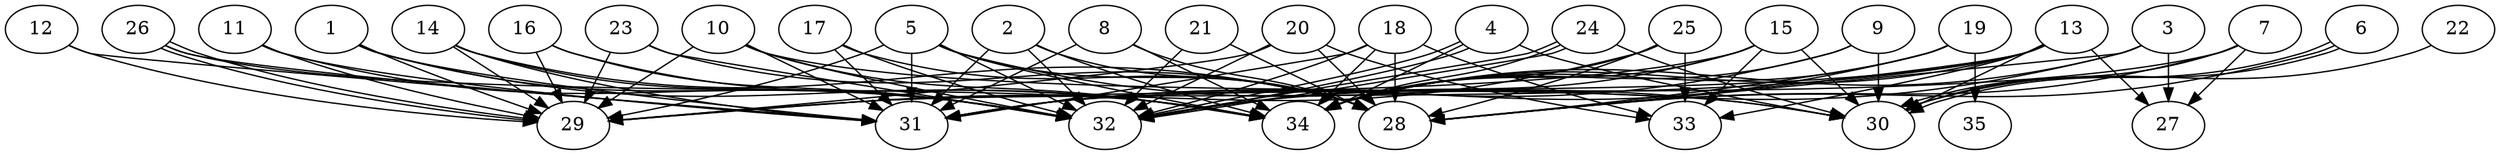 // DAG automatically generated by daggen at Thu Oct  3 14:05:36 2019
// ./daggen --dot -n 35 --ccr 0.5 --fat 0.9 --regular 0.5 --density 0.7 --mindata 5242880 --maxdata 52428800 
digraph G {
  1 [size="50763776", alpha="0.02", expect_size="25381888"] 
  1 -> 29 [size ="25381888"]
  1 -> 31 [size ="25381888"]
  1 -> 32 [size ="25381888"]
  1 -> 34 [size ="25381888"]
  2 [size="59889664", alpha="0.04", expect_size="29944832"] 
  2 -> 28 [size ="29944832"]
  2 -> 31 [size ="29944832"]
  2 -> 32 [size ="29944832"]
  2 -> 34 [size ="29944832"]
  3 [size="12638208", alpha="0.19", expect_size="6319104"] 
  3 -> 27 [size ="6319104"]
  3 -> 28 [size ="6319104"]
  3 -> 32 [size ="6319104"]
  3 -> 34 [size ="6319104"]
  4 [size="90253312", alpha="0.11", expect_size="45126656"] 
  4 -> 30 [size ="45126656"]
  4 -> 32 [size ="45126656"]
  4 -> 32 [size ="45126656"]
  4 -> 34 [size ="45126656"]
  5 [size="28260352", alpha="0.20", expect_size="14130176"] 
  5 -> 28 [size ="14130176"]
  5 -> 29 [size ="14130176"]
  5 -> 30 [size ="14130176"]
  5 -> 31 [size ="14130176"]
  5 -> 32 [size ="14130176"]
  5 -> 34 [size ="14130176"]
  6 [size="76210176", alpha="0.19", expect_size="38105088"] 
  6 -> 28 [size ="38105088"]
  6 -> 30 [size ="38105088"]
  6 -> 30 [size ="38105088"]
  7 [size="68597760", alpha="0.17", expect_size="34298880"] 
  7 -> 27 [size ="34298880"]
  7 -> 28 [size ="34298880"]
  7 -> 30 [size ="34298880"]
  7 -> 31 [size ="34298880"]
  8 [size="56827904", alpha="0.17", expect_size="28413952"] 
  8 -> 28 [size ="28413952"]
  8 -> 31 [size ="28413952"]
  8 -> 34 [size ="28413952"]
  9 [size="25368576", alpha="0.17", expect_size="12684288"] 
  9 -> 30 [size ="12684288"]
  9 -> 31 [size ="12684288"]
  9 -> 34 [size ="12684288"]
  10 [size="40058880", alpha="0.09", expect_size="20029440"] 
  10 -> 29 [size ="20029440"]
  10 -> 30 [size ="20029440"]
  10 -> 31 [size ="20029440"]
  10 -> 32 [size ="20029440"]
  10 -> 34 [size ="20029440"]
  11 [size="63043584", alpha="0.15", expect_size="31521792"] 
  11 -> 29 [size ="31521792"]
  11 -> 31 [size ="31521792"]
  11 -> 32 [size ="31521792"]
  12 [size="73039872", alpha="0.15", expect_size="36519936"] 
  12 -> 29 [size ="36519936"]
  12 -> 31 [size ="36519936"]
  13 [size="90636288", alpha="0.06", expect_size="45318144"] 
  13 -> 27 [size ="45318144"]
  13 -> 28 [size ="45318144"]
  13 -> 29 [size ="45318144"]
  13 -> 30 [size ="45318144"]
  13 -> 31 [size ="45318144"]
  13 -> 33 [size ="45318144"]
  13 -> 34 [size ="45318144"]
  14 [size="84762624", alpha="0.02", expect_size="42381312"] 
  14 -> 28 [size ="42381312"]
  14 -> 29 [size ="42381312"]
  14 -> 31 [size ="42381312"]
  14 -> 32 [size ="42381312"]
  15 [size="40951808", alpha="0.16", expect_size="20475904"] 
  15 -> 29 [size ="20475904"]
  15 -> 30 [size ="20475904"]
  15 -> 32 [size ="20475904"]
  15 -> 33 [size ="20475904"]
  15 -> 34 [size ="20475904"]
  16 [size="38705152", alpha="0.19", expect_size="19352576"] 
  16 -> 29 [size ="19352576"]
  16 -> 32 [size ="19352576"]
  16 -> 34 [size ="19352576"]
  17 [size="33859584", alpha="0.12", expect_size="16929792"] 
  17 -> 28 [size ="16929792"]
  17 -> 31 [size ="16929792"]
  17 -> 32 [size ="16929792"]
  18 [size="21667840", alpha="0.05", expect_size="10833920"] 
  18 -> 28 [size ="10833920"]
  18 -> 31 [size ="10833920"]
  18 -> 32 [size ="10833920"]
  18 -> 33 [size ="10833920"]
  18 -> 34 [size ="10833920"]
  19 [size="101492736", alpha="0.15", expect_size="50746368"] 
  19 -> 28 [size ="50746368"]
  19 -> 31 [size ="50746368"]
  19 -> 34 [size ="50746368"]
  19 -> 35 [size ="50746368"]
  20 [size="87597056", alpha="0.19", expect_size="43798528"] 
  20 -> 28 [size ="43798528"]
  20 -> 29 [size ="43798528"]
  20 -> 32 [size ="43798528"]
  20 -> 33 [size ="43798528"]
  21 [size="34930688", alpha="0.11", expect_size="17465344"] 
  21 -> 28 [size ="17465344"]
  21 -> 32 [size ="17465344"]
  22 [size="104120320", alpha="0.13", expect_size="52060160"] 
  22 -> 30 [size ="52060160"]
  23 [size="80476160", alpha="0.16", expect_size="40238080"] 
  23 -> 28 [size ="40238080"]
  23 -> 29 [size ="40238080"]
  23 -> 32 [size ="40238080"]
  24 [size="13291520", alpha="0.16", expect_size="6645760"] 
  24 -> 30 [size ="6645760"]
  24 -> 32 [size ="6645760"]
  24 -> 32 [size ="6645760"]
  24 -> 34 [size ="6645760"]
  25 [size="20680704", alpha="0.20", expect_size="10340352"] 
  25 -> 28 [size ="10340352"]
  25 -> 29 [size ="10340352"]
  25 -> 33 [size ="10340352"]
  25 -> 34 [size ="10340352"]
  26 [size="95156224", alpha="0.17", expect_size="47578112"] 
  26 -> 29 [size ="47578112"]
  26 -> 29 [size ="47578112"]
  26 -> 31 [size ="47578112"]
  26 -> 34 [size ="47578112"]
  27 [size="92628992", alpha="0.07", expect_size="46314496"] 
  28 [size="56473600", alpha="0.07", expect_size="28236800"] 
  29 [size="80173056", alpha="0.10", expect_size="40086528"] 
  30 [size="57241600", alpha="0.19", expect_size="28620800"] 
  31 [size="50933760", alpha="0.19", expect_size="25466880"] 
  32 [size="101533696", alpha="0.13", expect_size="50766848"] 
  33 [size="69699584", alpha="0.03", expect_size="34849792"] 
  34 [size="51959808", alpha="0.10", expect_size="25979904"] 
  35 [size="33708032", alpha="0.02", expect_size="16854016"] 
}

